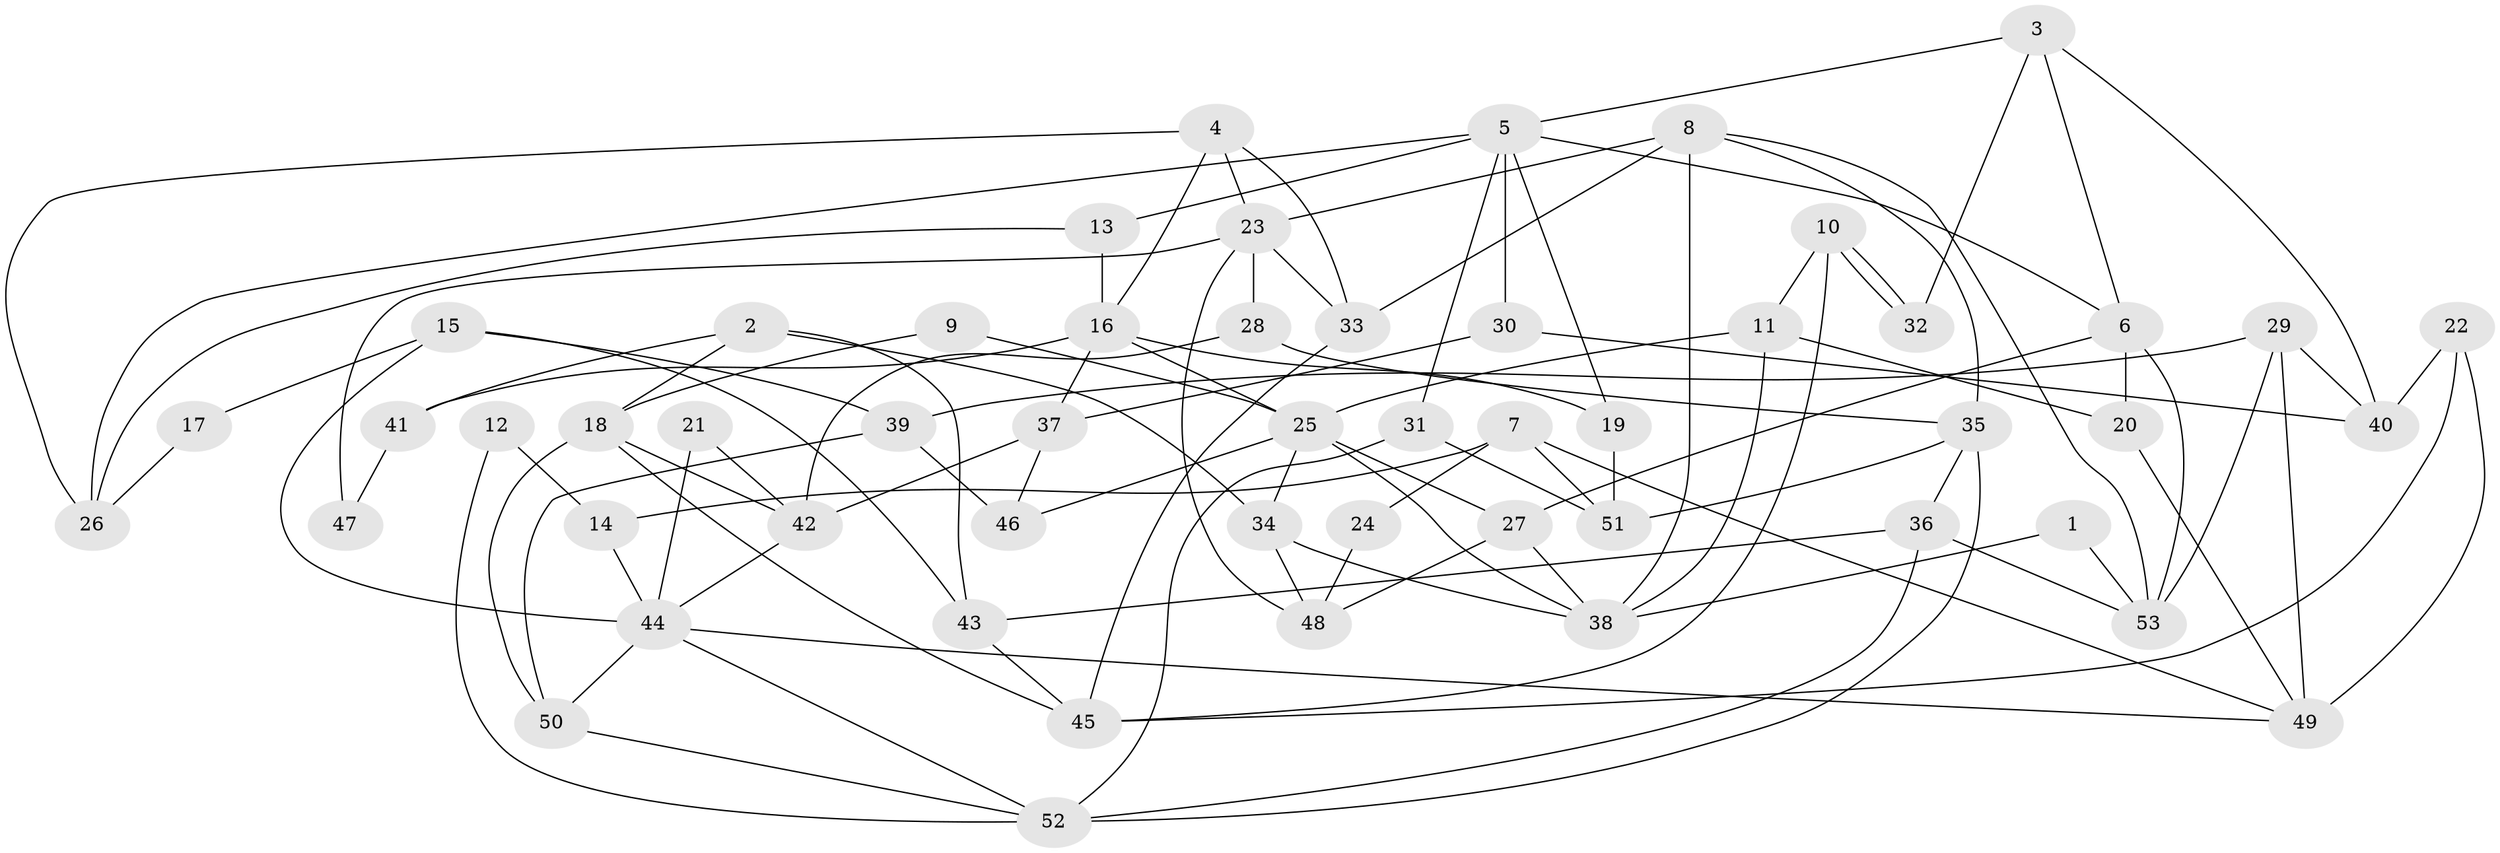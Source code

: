 // coarse degree distribution, {4: 0.21875, 3: 0.15625, 2: 0.15625, 6: 0.3125, 7: 0.0625, 5: 0.09375}
// Generated by graph-tools (version 1.1) at 2025/37/03/04/25 23:37:14]
// undirected, 53 vertices, 106 edges
graph export_dot {
  node [color=gray90,style=filled];
  1;
  2;
  3;
  4;
  5;
  6;
  7;
  8;
  9;
  10;
  11;
  12;
  13;
  14;
  15;
  16;
  17;
  18;
  19;
  20;
  21;
  22;
  23;
  24;
  25;
  26;
  27;
  28;
  29;
  30;
  31;
  32;
  33;
  34;
  35;
  36;
  37;
  38;
  39;
  40;
  41;
  42;
  43;
  44;
  45;
  46;
  47;
  48;
  49;
  50;
  51;
  52;
  53;
  1 -- 53;
  1 -- 38;
  2 -- 34;
  2 -- 18;
  2 -- 41;
  2 -- 43;
  3 -- 5;
  3 -- 6;
  3 -- 32;
  3 -- 40;
  4 -- 33;
  4 -- 16;
  4 -- 23;
  4 -- 26;
  5 -- 19;
  5 -- 30;
  5 -- 6;
  5 -- 13;
  5 -- 26;
  5 -- 31;
  6 -- 27;
  6 -- 20;
  6 -- 53;
  7 -- 51;
  7 -- 49;
  7 -- 14;
  7 -- 24;
  8 -- 53;
  8 -- 23;
  8 -- 33;
  8 -- 35;
  8 -- 38;
  9 -- 18;
  9 -- 25;
  10 -- 32;
  10 -- 32;
  10 -- 11;
  10 -- 45;
  11 -- 25;
  11 -- 20;
  11 -- 38;
  12 -- 52;
  12 -- 14;
  13 -- 26;
  13 -- 16;
  14 -- 44;
  15 -- 43;
  15 -- 44;
  15 -- 17;
  15 -- 39;
  16 -- 25;
  16 -- 19;
  16 -- 37;
  16 -- 41;
  17 -- 26;
  18 -- 42;
  18 -- 45;
  18 -- 50;
  19 -- 51;
  20 -- 49;
  21 -- 44;
  21 -- 42;
  22 -- 45;
  22 -- 40;
  22 -- 49;
  23 -- 28;
  23 -- 33;
  23 -- 47;
  23 -- 48;
  24 -- 48;
  25 -- 38;
  25 -- 27;
  25 -- 34;
  25 -- 46;
  27 -- 48;
  27 -- 38;
  28 -- 42;
  28 -- 35;
  29 -- 39;
  29 -- 53;
  29 -- 40;
  29 -- 49;
  30 -- 37;
  30 -- 40;
  31 -- 52;
  31 -- 51;
  33 -- 45;
  34 -- 38;
  34 -- 48;
  35 -- 52;
  35 -- 36;
  35 -- 51;
  36 -- 43;
  36 -- 52;
  36 -- 53;
  37 -- 46;
  37 -- 42;
  39 -- 50;
  39 -- 46;
  41 -- 47;
  42 -- 44;
  43 -- 45;
  44 -- 49;
  44 -- 50;
  44 -- 52;
  50 -- 52;
}
